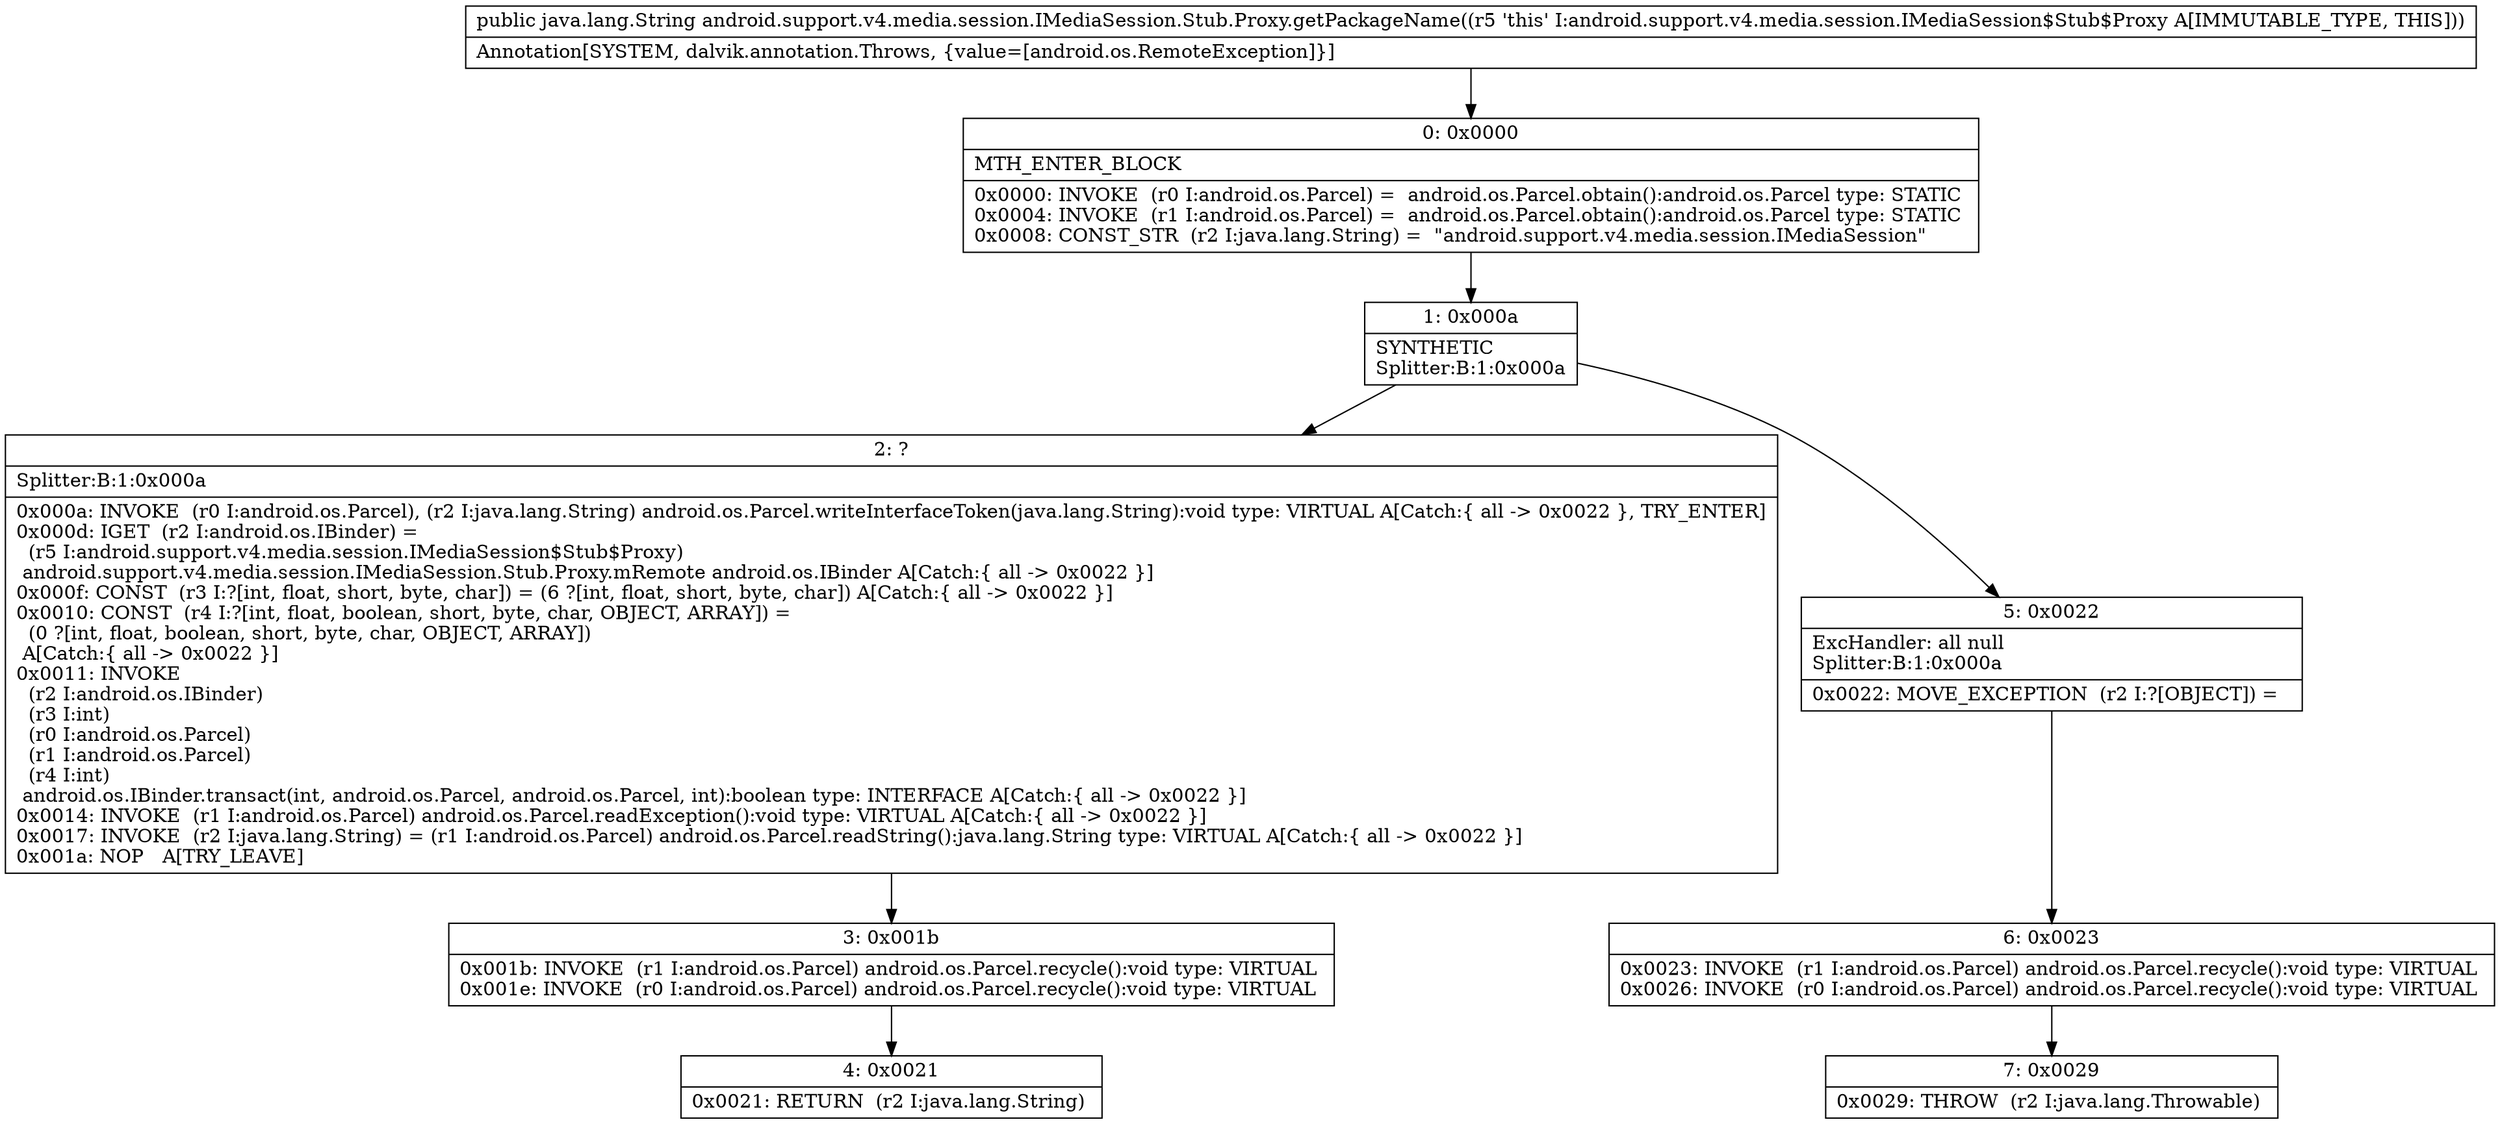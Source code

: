 digraph "CFG forandroid.support.v4.media.session.IMediaSession.Stub.Proxy.getPackageName()Ljava\/lang\/String;" {
Node_0 [shape=record,label="{0\:\ 0x0000|MTH_ENTER_BLOCK\l|0x0000: INVOKE  (r0 I:android.os.Parcel) =  android.os.Parcel.obtain():android.os.Parcel type: STATIC \l0x0004: INVOKE  (r1 I:android.os.Parcel) =  android.os.Parcel.obtain():android.os.Parcel type: STATIC \l0x0008: CONST_STR  (r2 I:java.lang.String) =  \"android.support.v4.media.session.IMediaSession\" \l}"];
Node_1 [shape=record,label="{1\:\ 0x000a|SYNTHETIC\lSplitter:B:1:0x000a\l}"];
Node_2 [shape=record,label="{2\:\ ?|Splitter:B:1:0x000a\l|0x000a: INVOKE  (r0 I:android.os.Parcel), (r2 I:java.lang.String) android.os.Parcel.writeInterfaceToken(java.lang.String):void type: VIRTUAL A[Catch:\{ all \-\> 0x0022 \}, TRY_ENTER]\l0x000d: IGET  (r2 I:android.os.IBinder) = \l  (r5 I:android.support.v4.media.session.IMediaSession$Stub$Proxy)\l android.support.v4.media.session.IMediaSession.Stub.Proxy.mRemote android.os.IBinder A[Catch:\{ all \-\> 0x0022 \}]\l0x000f: CONST  (r3 I:?[int, float, short, byte, char]) = (6 ?[int, float, short, byte, char]) A[Catch:\{ all \-\> 0x0022 \}]\l0x0010: CONST  (r4 I:?[int, float, boolean, short, byte, char, OBJECT, ARRAY]) = \l  (0 ?[int, float, boolean, short, byte, char, OBJECT, ARRAY])\l A[Catch:\{ all \-\> 0x0022 \}]\l0x0011: INVOKE  \l  (r2 I:android.os.IBinder)\l  (r3 I:int)\l  (r0 I:android.os.Parcel)\l  (r1 I:android.os.Parcel)\l  (r4 I:int)\l android.os.IBinder.transact(int, android.os.Parcel, android.os.Parcel, int):boolean type: INTERFACE A[Catch:\{ all \-\> 0x0022 \}]\l0x0014: INVOKE  (r1 I:android.os.Parcel) android.os.Parcel.readException():void type: VIRTUAL A[Catch:\{ all \-\> 0x0022 \}]\l0x0017: INVOKE  (r2 I:java.lang.String) = (r1 I:android.os.Parcel) android.os.Parcel.readString():java.lang.String type: VIRTUAL A[Catch:\{ all \-\> 0x0022 \}]\l0x001a: NOP   A[TRY_LEAVE]\l}"];
Node_3 [shape=record,label="{3\:\ 0x001b|0x001b: INVOKE  (r1 I:android.os.Parcel) android.os.Parcel.recycle():void type: VIRTUAL \l0x001e: INVOKE  (r0 I:android.os.Parcel) android.os.Parcel.recycle():void type: VIRTUAL \l}"];
Node_4 [shape=record,label="{4\:\ 0x0021|0x0021: RETURN  (r2 I:java.lang.String) \l}"];
Node_5 [shape=record,label="{5\:\ 0x0022|ExcHandler: all null\lSplitter:B:1:0x000a\l|0x0022: MOVE_EXCEPTION  (r2 I:?[OBJECT]) =  \l}"];
Node_6 [shape=record,label="{6\:\ 0x0023|0x0023: INVOKE  (r1 I:android.os.Parcel) android.os.Parcel.recycle():void type: VIRTUAL \l0x0026: INVOKE  (r0 I:android.os.Parcel) android.os.Parcel.recycle():void type: VIRTUAL \l}"];
Node_7 [shape=record,label="{7\:\ 0x0029|0x0029: THROW  (r2 I:java.lang.Throwable) \l}"];
MethodNode[shape=record,label="{public java.lang.String android.support.v4.media.session.IMediaSession.Stub.Proxy.getPackageName((r5 'this' I:android.support.v4.media.session.IMediaSession$Stub$Proxy A[IMMUTABLE_TYPE, THIS]))  | Annotation[SYSTEM, dalvik.annotation.Throws, \{value=[android.os.RemoteException]\}]\l}"];
MethodNode -> Node_0;
Node_0 -> Node_1;
Node_1 -> Node_2;
Node_1 -> Node_5;
Node_2 -> Node_3;
Node_3 -> Node_4;
Node_5 -> Node_6;
Node_6 -> Node_7;
}

